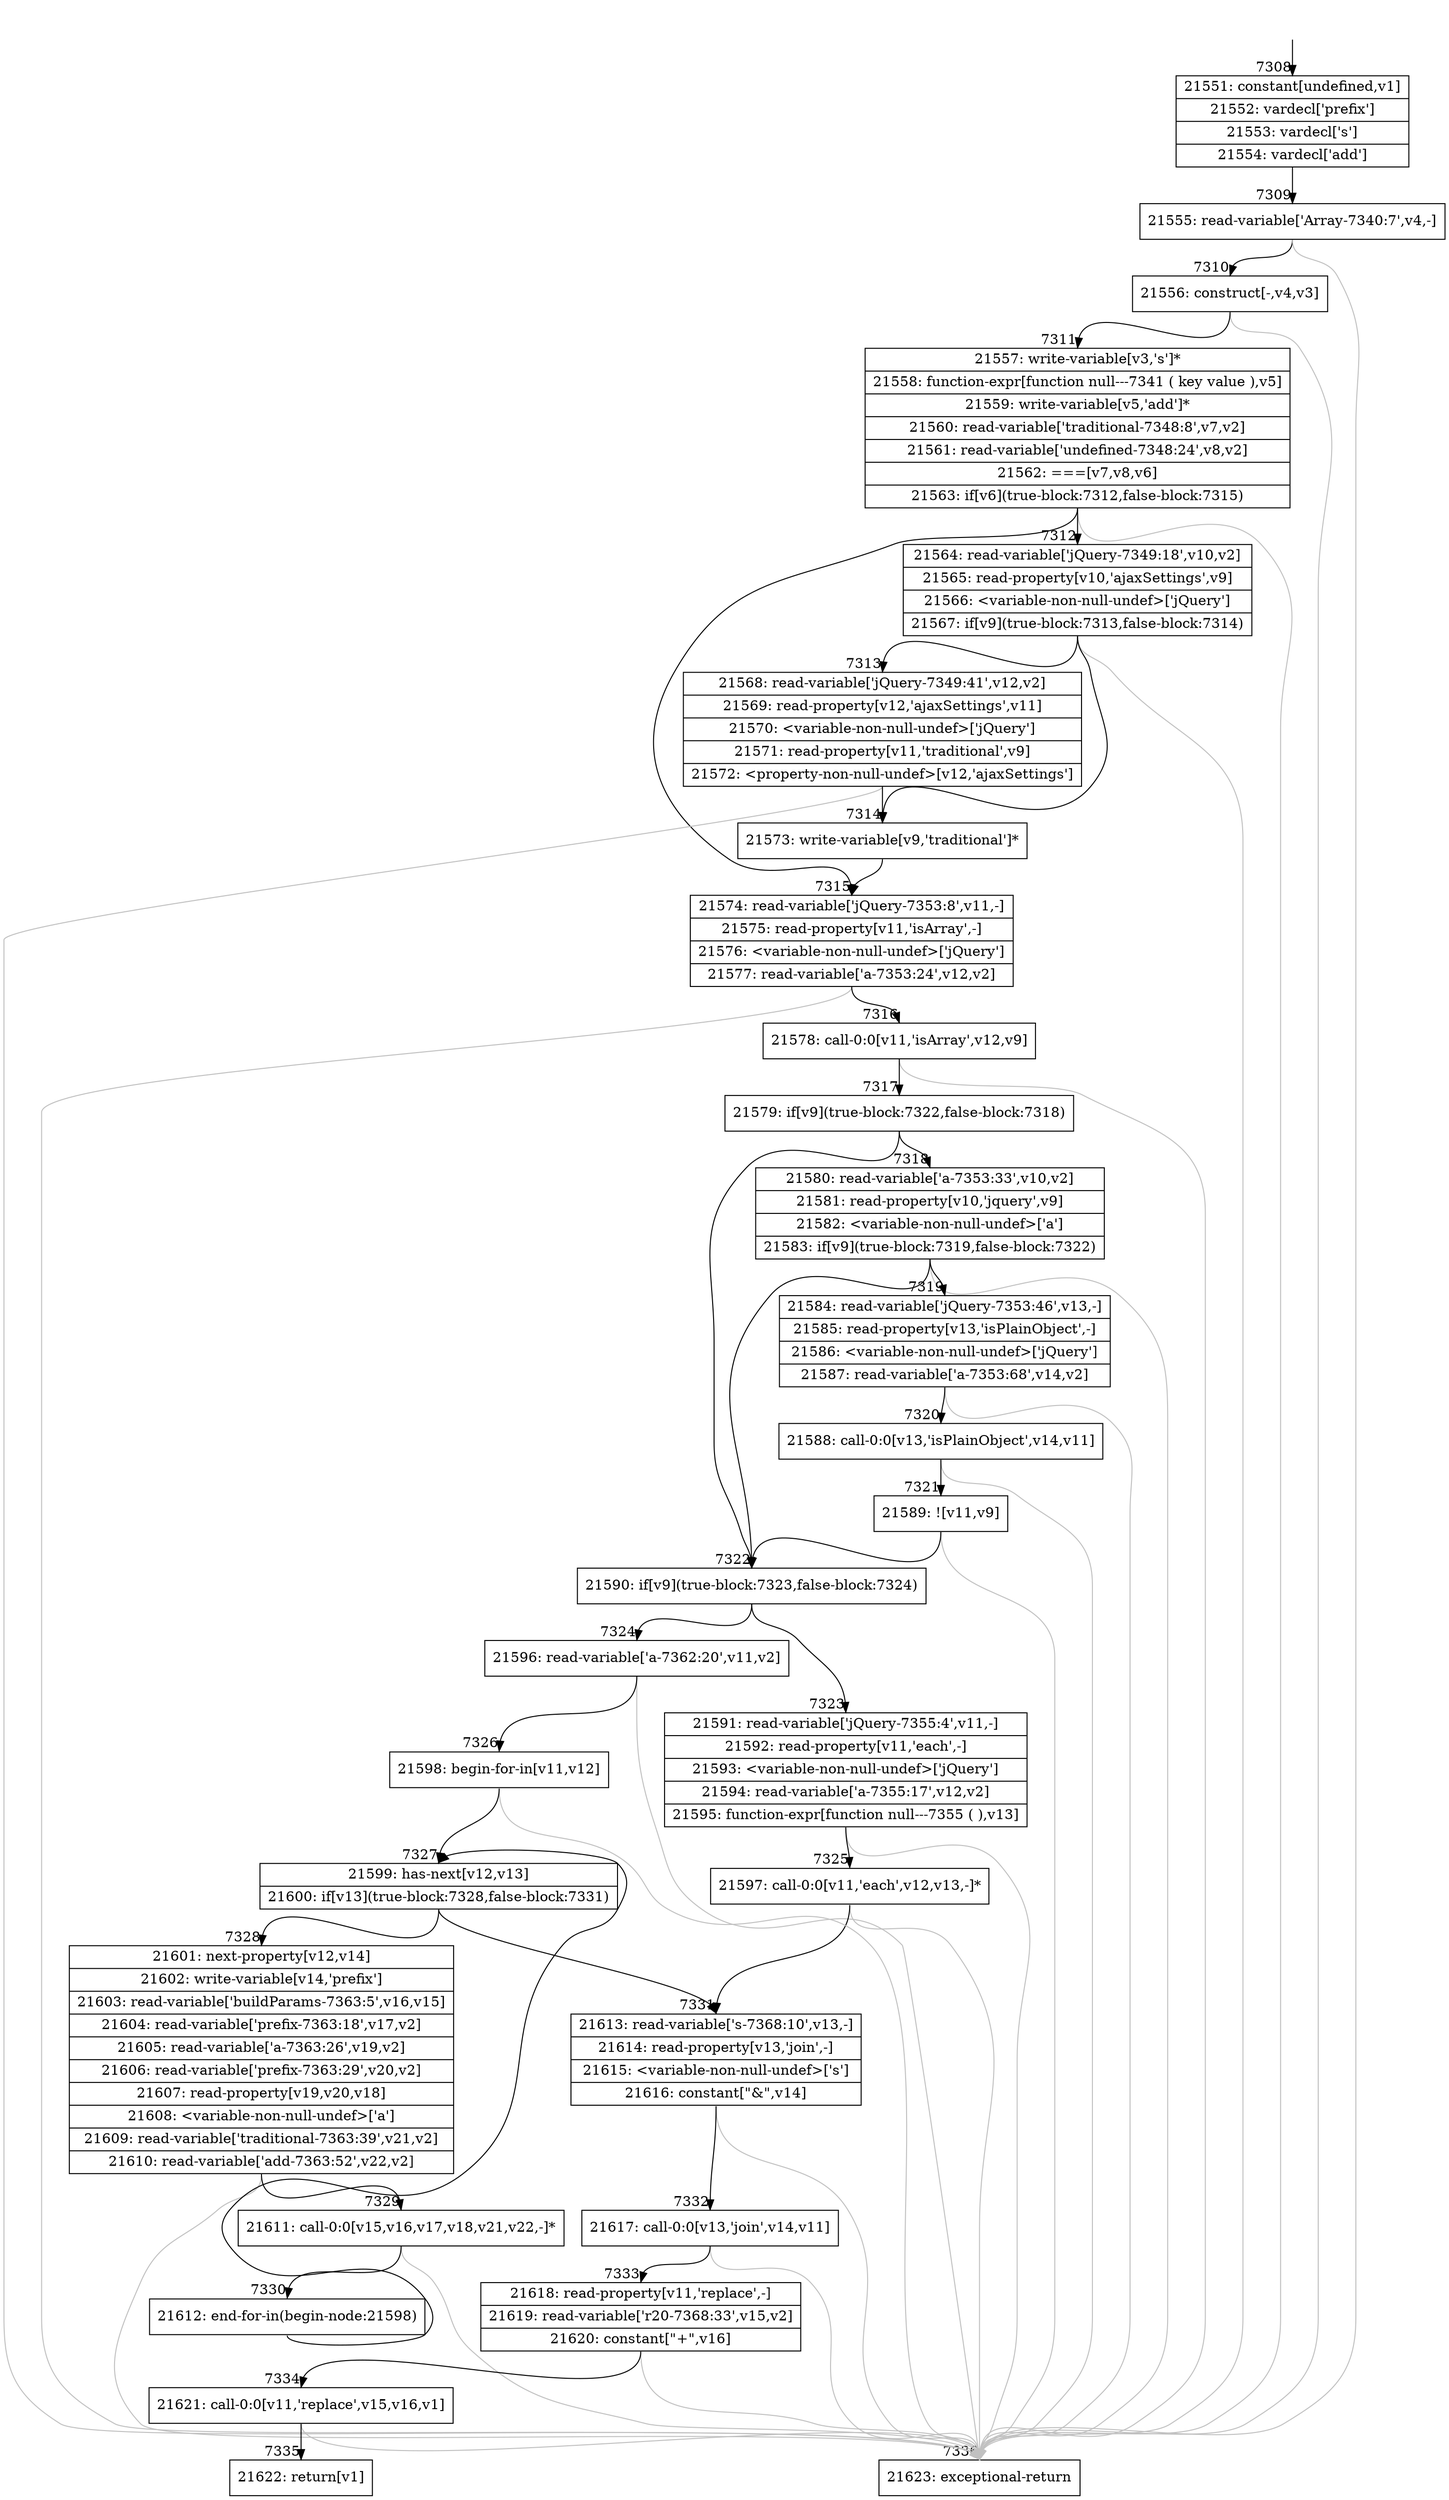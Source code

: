 digraph {
rankdir="TD"
BB_entry459[shape=none,label=""];
BB_entry459 -> BB7308 [tailport=s, headport=n, headlabel="    7308"]
BB7308 [shape=record label="{21551: constant[undefined,v1]|21552: vardecl['prefix']|21553: vardecl['s']|21554: vardecl['add']}" ] 
BB7308 -> BB7309 [tailport=s, headport=n, headlabel="      7309"]
BB7309 [shape=record label="{21555: read-variable['Array-7340:7',v4,-]}" ] 
BB7309 -> BB7310 [tailport=s, headport=n, headlabel="      7310"]
BB7309 -> BB7336 [tailport=s, headport=n, color=gray, headlabel="      7336"]
BB7310 [shape=record label="{21556: construct[-,v4,v3]}" ] 
BB7310 -> BB7311 [tailport=s, headport=n, headlabel="      7311"]
BB7310 -> BB7336 [tailport=s, headport=n, color=gray]
BB7311 [shape=record label="{21557: write-variable[v3,'s']*|21558: function-expr[function null---7341 ( key value ),v5]|21559: write-variable[v5,'add']*|21560: read-variable['traditional-7348:8',v7,v2]|21561: read-variable['undefined-7348:24',v8,v2]|21562: ===[v7,v8,v6]|21563: if[v6](true-block:7312,false-block:7315)}" ] 
BB7311 -> BB7312 [tailport=s, headport=n, headlabel="      7312"]
BB7311 -> BB7315 [tailport=s, headport=n, headlabel="      7315"]
BB7311 -> BB7336 [tailport=s, headport=n, color=gray]
BB7312 [shape=record label="{21564: read-variable['jQuery-7349:18',v10,v2]|21565: read-property[v10,'ajaxSettings',v9]|21566: \<variable-non-null-undef\>['jQuery']|21567: if[v9](true-block:7313,false-block:7314)}" ] 
BB7312 -> BB7314 [tailport=s, headport=n, headlabel="      7314"]
BB7312 -> BB7313 [tailport=s, headport=n, headlabel="      7313"]
BB7312 -> BB7336 [tailport=s, headport=n, color=gray]
BB7313 [shape=record label="{21568: read-variable['jQuery-7349:41',v12,v2]|21569: read-property[v12,'ajaxSettings',v11]|21570: \<variable-non-null-undef\>['jQuery']|21571: read-property[v11,'traditional',v9]|21572: \<property-non-null-undef\>[v12,'ajaxSettings']}" ] 
BB7313 -> BB7314 [tailport=s, headport=n]
BB7313 -> BB7336 [tailport=s, headport=n, color=gray]
BB7314 [shape=record label="{21573: write-variable[v9,'traditional']*}" ] 
BB7314 -> BB7315 [tailport=s, headport=n]
BB7315 [shape=record label="{21574: read-variable['jQuery-7353:8',v11,-]|21575: read-property[v11,'isArray',-]|21576: \<variable-non-null-undef\>['jQuery']|21577: read-variable['a-7353:24',v12,v2]}" ] 
BB7315 -> BB7316 [tailport=s, headport=n, headlabel="      7316"]
BB7315 -> BB7336 [tailport=s, headport=n, color=gray]
BB7316 [shape=record label="{21578: call-0:0[v11,'isArray',v12,v9]}" ] 
BB7316 -> BB7317 [tailport=s, headport=n, headlabel="      7317"]
BB7316 -> BB7336 [tailport=s, headport=n, color=gray]
BB7317 [shape=record label="{21579: if[v9](true-block:7322,false-block:7318)}" ] 
BB7317 -> BB7322 [tailport=s, headport=n, headlabel="      7322"]
BB7317 -> BB7318 [tailport=s, headport=n, headlabel="      7318"]
BB7318 [shape=record label="{21580: read-variable['a-7353:33',v10,v2]|21581: read-property[v10,'jquery',v9]|21582: \<variable-non-null-undef\>['a']|21583: if[v9](true-block:7319,false-block:7322)}" ] 
BB7318 -> BB7322 [tailport=s, headport=n]
BB7318 -> BB7319 [tailport=s, headport=n, headlabel="      7319"]
BB7318 -> BB7336 [tailport=s, headport=n, color=gray]
BB7319 [shape=record label="{21584: read-variable['jQuery-7353:46',v13,-]|21585: read-property[v13,'isPlainObject',-]|21586: \<variable-non-null-undef\>['jQuery']|21587: read-variable['a-7353:68',v14,v2]}" ] 
BB7319 -> BB7320 [tailport=s, headport=n, headlabel="      7320"]
BB7319 -> BB7336 [tailport=s, headport=n, color=gray]
BB7320 [shape=record label="{21588: call-0:0[v13,'isPlainObject',v14,v11]}" ] 
BB7320 -> BB7321 [tailport=s, headport=n, headlabel="      7321"]
BB7320 -> BB7336 [tailport=s, headport=n, color=gray]
BB7321 [shape=record label="{21589: ![v11,v9]}" ] 
BB7321 -> BB7322 [tailport=s, headport=n]
BB7321 -> BB7336 [tailport=s, headport=n, color=gray]
BB7322 [shape=record label="{21590: if[v9](true-block:7323,false-block:7324)}" ] 
BB7322 -> BB7323 [tailport=s, headport=n, headlabel="      7323"]
BB7322 -> BB7324 [tailport=s, headport=n, headlabel="      7324"]
BB7323 [shape=record label="{21591: read-variable['jQuery-7355:4',v11,-]|21592: read-property[v11,'each',-]|21593: \<variable-non-null-undef\>['jQuery']|21594: read-variable['a-7355:17',v12,v2]|21595: function-expr[function null---7355 ( ),v13]}" ] 
BB7323 -> BB7325 [tailport=s, headport=n, headlabel="      7325"]
BB7323 -> BB7336 [tailport=s, headport=n, color=gray]
BB7324 [shape=record label="{21596: read-variable['a-7362:20',v11,v2]}" ] 
BB7324 -> BB7326 [tailport=s, headport=n, headlabel="      7326"]
BB7324 -> BB7336 [tailport=s, headport=n, color=gray]
BB7325 [shape=record label="{21597: call-0:0[v11,'each',v12,v13,-]*}" ] 
BB7325 -> BB7331 [tailport=s, headport=n, headlabel="      7331"]
BB7325 -> BB7336 [tailport=s, headport=n, color=gray]
BB7326 [shape=record label="{21598: begin-for-in[v11,v12]}" ] 
BB7326 -> BB7327 [tailport=s, headport=n, headlabel="      7327"]
BB7326 -> BB7336 [tailport=s, headport=n, color=gray]
BB7327 [shape=record label="{21599: has-next[v12,v13]|21600: if[v13](true-block:7328,false-block:7331)}" ] 
BB7327 -> BB7328 [tailport=s, headport=n, headlabel="      7328"]
BB7327 -> BB7331 [tailport=s, headport=n]
BB7328 [shape=record label="{21601: next-property[v12,v14]|21602: write-variable[v14,'prefix']|21603: read-variable['buildParams-7363:5',v16,v15]|21604: read-variable['prefix-7363:18',v17,v2]|21605: read-variable['a-7363:26',v19,v2]|21606: read-variable['prefix-7363:29',v20,v2]|21607: read-property[v19,v20,v18]|21608: \<variable-non-null-undef\>['a']|21609: read-variable['traditional-7363:39',v21,v2]|21610: read-variable['add-7363:52',v22,v2]}" ] 
BB7328 -> BB7329 [tailport=s, headport=n, headlabel="      7329"]
BB7328 -> BB7336 [tailport=s, headport=n, color=gray]
BB7329 [shape=record label="{21611: call-0:0[v15,v16,v17,v18,v21,v22,-]*}" ] 
BB7329 -> BB7330 [tailport=s, headport=n, headlabel="      7330"]
BB7329 -> BB7336 [tailport=s, headport=n, color=gray]
BB7330 [shape=record label="{21612: end-for-in(begin-node:21598)}" ] 
BB7330 -> BB7327 [tailport=s, headport=n]
BB7331 [shape=record label="{21613: read-variable['s-7368:10',v13,-]|21614: read-property[v13,'join',-]|21615: \<variable-non-null-undef\>['s']|21616: constant[\"&\",v14]}" ] 
BB7331 -> BB7332 [tailport=s, headport=n, headlabel="      7332"]
BB7331 -> BB7336 [tailport=s, headport=n, color=gray]
BB7332 [shape=record label="{21617: call-0:0[v13,'join',v14,v11]}" ] 
BB7332 -> BB7333 [tailport=s, headport=n, headlabel="      7333"]
BB7332 -> BB7336 [tailport=s, headport=n, color=gray]
BB7333 [shape=record label="{21618: read-property[v11,'replace',-]|21619: read-variable['r20-7368:33',v15,v2]|21620: constant[\"+\",v16]}" ] 
BB7333 -> BB7334 [tailport=s, headport=n, headlabel="      7334"]
BB7333 -> BB7336 [tailport=s, headport=n, color=gray]
BB7334 [shape=record label="{21621: call-0:0[v11,'replace',v15,v16,v1]}" ] 
BB7334 -> BB7335 [tailport=s, headport=n, headlabel="      7335"]
BB7334 -> BB7336 [tailport=s, headport=n, color=gray]
BB7335 [shape=record label="{21622: return[v1]}" ] 
BB7336 [shape=record label="{21623: exceptional-return}" ] 
}
